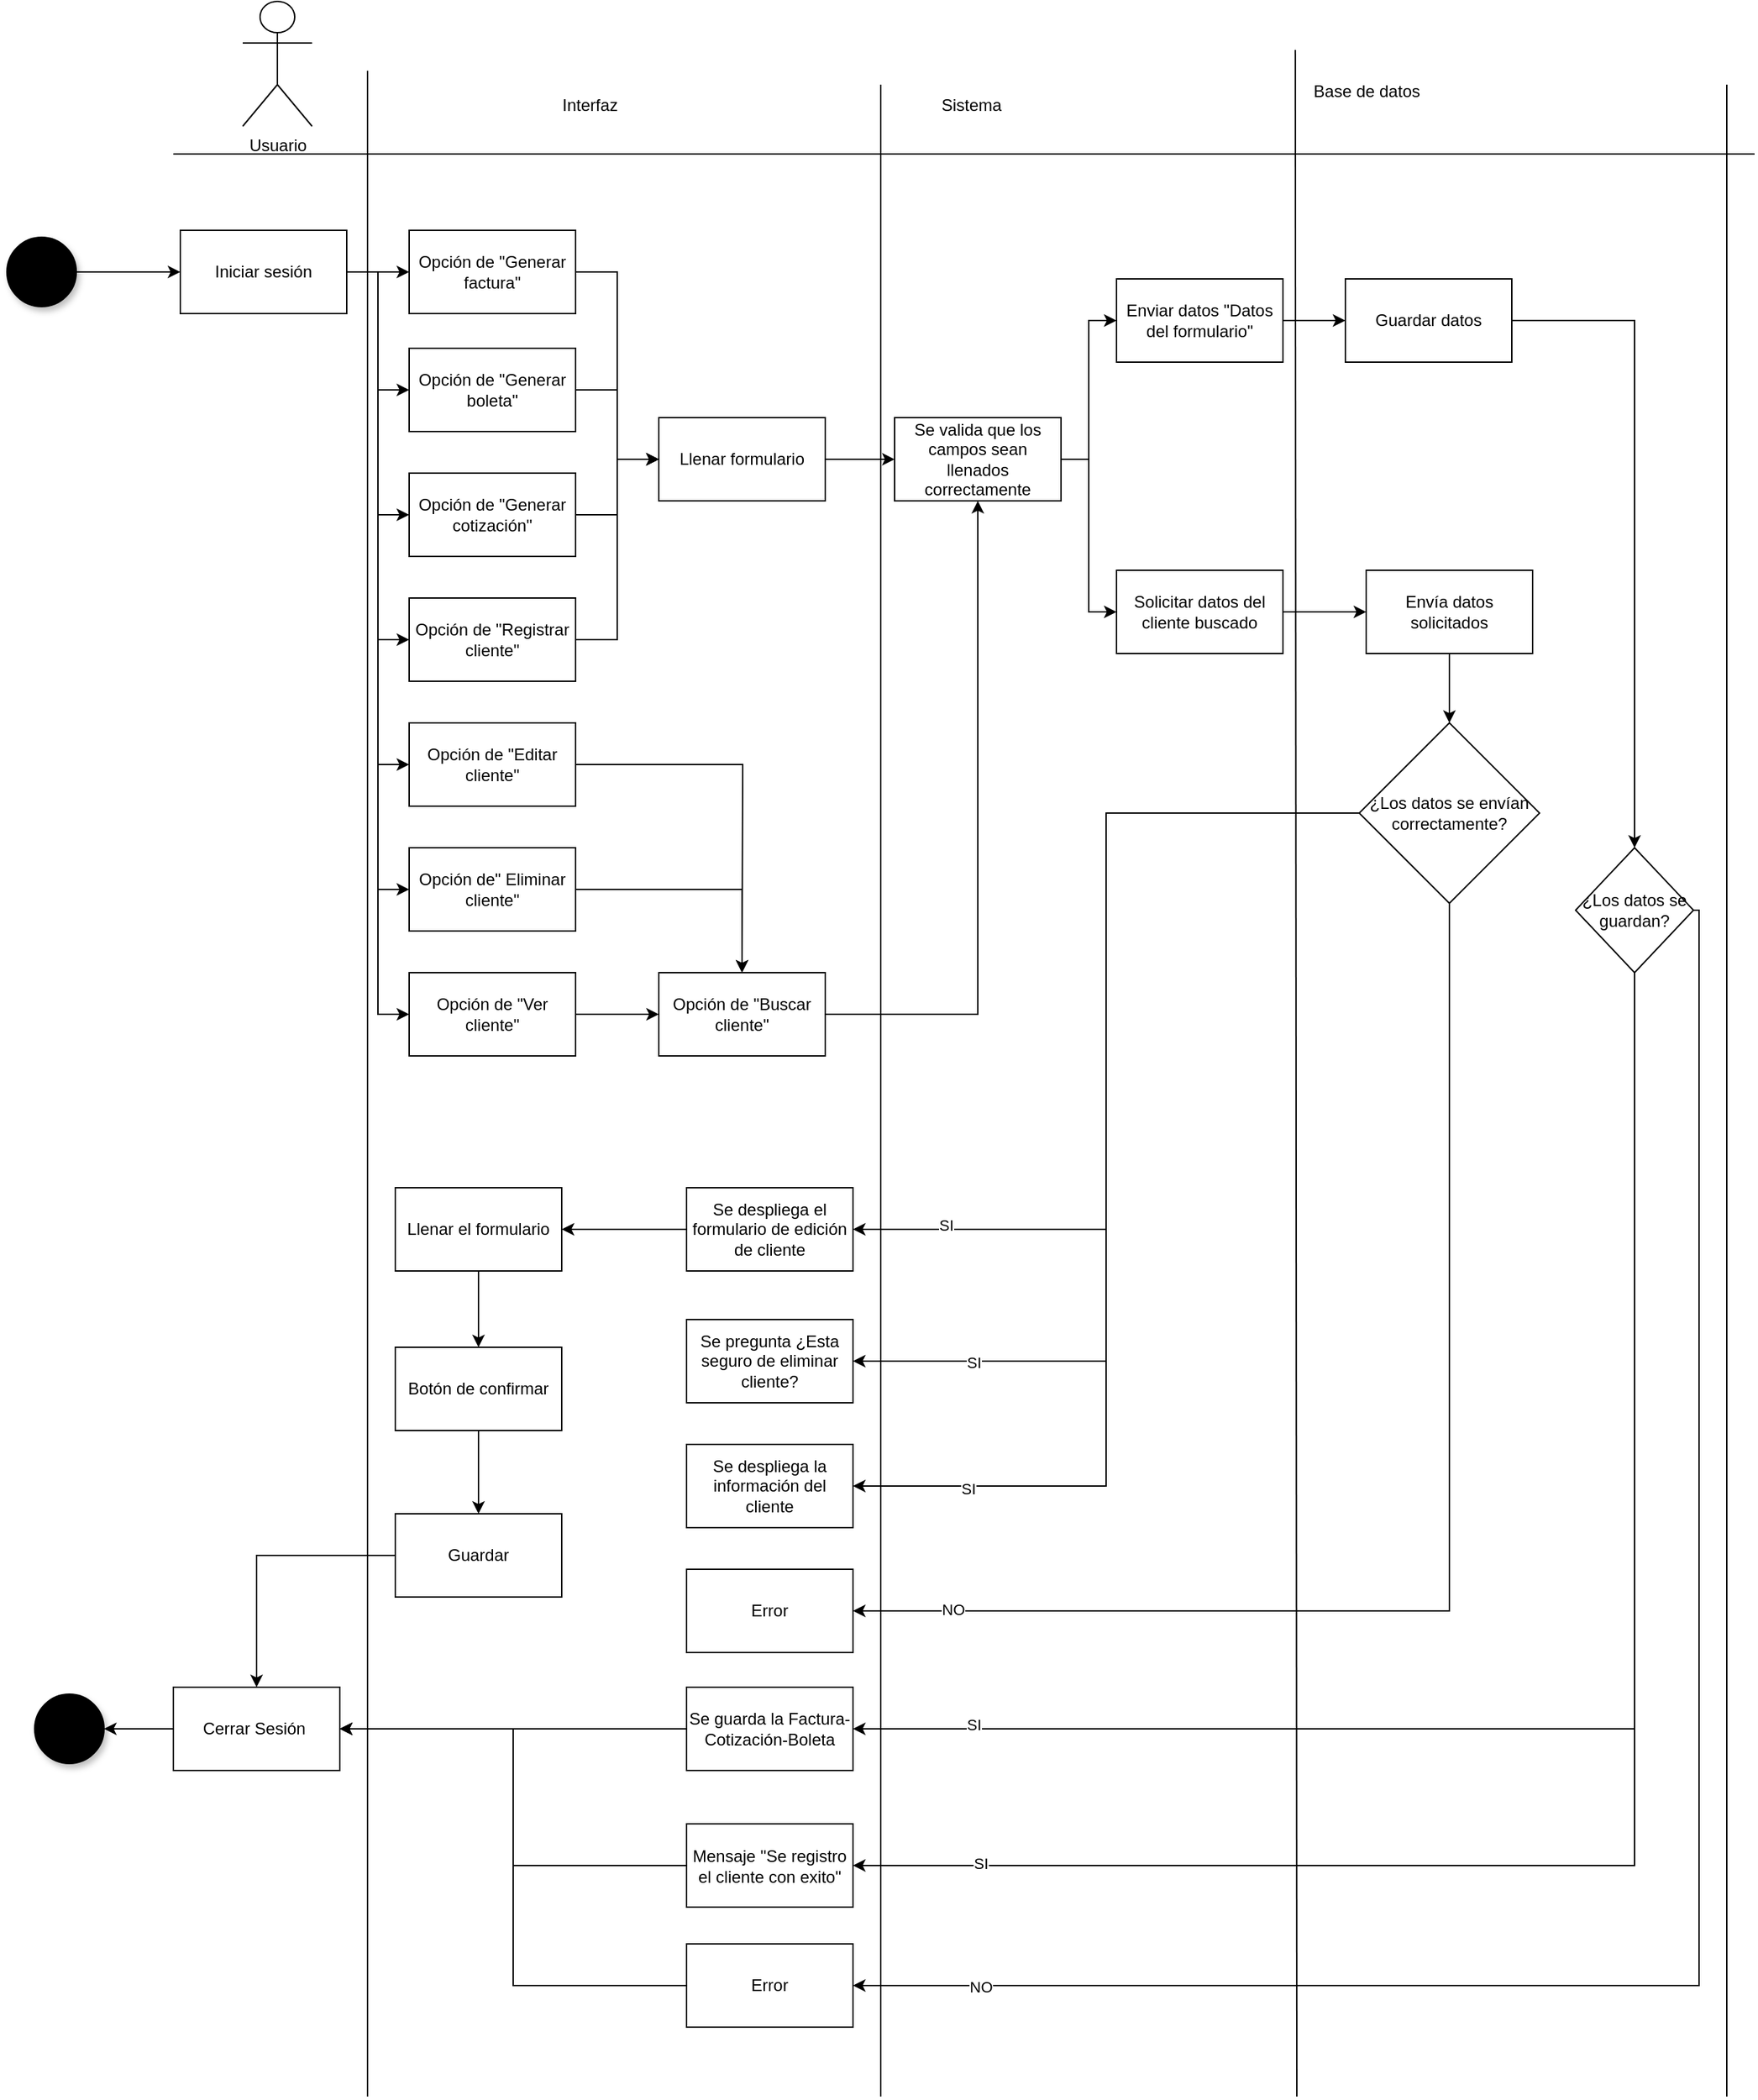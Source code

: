 <mxfile version="24.7.17">
  <diagram name="Página-1" id="Ik9LZU5Wr5_Ub2F_OQJv">
    <mxGraphModel grid="1" page="1" gridSize="10" guides="1" tooltips="1" connect="1" arrows="1" fold="1" pageScale="1" pageWidth="827" pageHeight="1169" math="0" shadow="0">
      <root>
        <mxCell id="0" />
        <mxCell id="1" parent="0" />
        <mxCell id="ix0shjDQyRabNGcpZPaB-1" value="" style="endArrow=none;html=1;rounded=0;" edge="1" parent="1">
          <mxGeometry width="50" height="50" relative="1" as="geometry">
            <mxPoint x="240" y="300" as="sourcePoint" />
            <mxPoint x="1380" y="300" as="targetPoint" />
          </mxGeometry>
        </mxCell>
        <mxCell id="ix0shjDQyRabNGcpZPaB-2" value="" style="endArrow=none;html=1;rounded=0;" edge="1" parent="1">
          <mxGeometry width="50" height="50" relative="1" as="geometry">
            <mxPoint x="380" y="240" as="sourcePoint" />
            <mxPoint x="380" y="1700" as="targetPoint" />
          </mxGeometry>
        </mxCell>
        <mxCell id="ix0shjDQyRabNGcpZPaB-3" value="" style="endArrow=none;html=1;rounded=0;" edge="1" parent="1">
          <mxGeometry width="50" height="50" relative="1" as="geometry">
            <mxPoint x="750" y="250" as="sourcePoint" />
            <mxPoint x="750" y="1700" as="targetPoint" />
          </mxGeometry>
        </mxCell>
        <mxCell id="ix0shjDQyRabNGcpZPaB-4" value="" style="endArrow=none;html=1;rounded=0;" edge="1" parent="1">
          <mxGeometry width="50" height="50" relative="1" as="geometry">
            <mxPoint x="1048.89" y="225" as="sourcePoint" />
            <mxPoint x="1050" y="1700" as="targetPoint" />
          </mxGeometry>
        </mxCell>
        <mxCell id="ix0shjDQyRabNGcpZPaB-5" value="" style="endArrow=none;html=1;rounded=0;" edge="1" parent="1">
          <mxGeometry width="50" height="50" relative="1" as="geometry">
            <mxPoint x="1360" y="250" as="sourcePoint" />
            <mxPoint x="1360" y="1700" as="targetPoint" />
          </mxGeometry>
        </mxCell>
        <mxCell id="ix0shjDQyRabNGcpZPaB-6" value="Usuario" style="shape=umlActor;verticalLabelPosition=bottom;verticalAlign=top;html=1;outlineConnect=0;" vertex="1" parent="1">
          <mxGeometry x="290" y="190" width="50" height="90" as="geometry" />
        </mxCell>
        <mxCell id="ix0shjDQyRabNGcpZPaB-7" value="Interfaz" style="text;html=1;align=center;verticalAlign=middle;resizable=0;points=[];autosize=1;strokeColor=none;fillColor=none;" vertex="1" parent="1">
          <mxGeometry x="510" y="250" width="60" height="30" as="geometry" />
        </mxCell>
        <mxCell id="ix0shjDQyRabNGcpZPaB-8" value="Sistema" style="text;html=1;align=center;verticalAlign=middle;resizable=0;points=[];autosize=1;strokeColor=none;fillColor=none;" vertex="1" parent="1">
          <mxGeometry x="780" y="250" width="70" height="30" as="geometry" />
        </mxCell>
        <mxCell id="ix0shjDQyRabNGcpZPaB-9" value="Base de datos" style="text;html=1;align=center;verticalAlign=middle;resizable=0;points=[];autosize=1;strokeColor=none;fillColor=none;" vertex="1" parent="1">
          <mxGeometry x="1050" y="240" width="100" height="30" as="geometry" />
        </mxCell>
        <mxCell id="ix0shjDQyRabNGcpZPaB-10" value="" style="points=[[0.145,0.145,0],[0.5,0,0],[0.855,0.145,0],[1,0.5,0],[0.855,0.855,0],[0.5,1,0],[0.145,0.855,0],[0,0.5,0]];shape=mxgraph.bpmn.event;html=1;verticalLabelPosition=bottom;labelBackgroundColor=#ffffff;verticalAlign=top;align=center;perimeter=ellipsePerimeter;outlineConnect=0;aspect=fixed;outline=standard;symbol=general;shadow=1;strokeColor=default;fontFamily=Helvetica;fontSize=12;fontColor=default;fillColor=#000000;" vertex="1" parent="1">
          <mxGeometry x="140" y="1410" width="50" height="50" as="geometry" />
        </mxCell>
        <mxCell id="ix0shjDQyRabNGcpZPaB-11" value="" style="edgeStyle=orthogonalEdgeStyle;rounded=0;orthogonalLoop=1;jettySize=auto;html=1;" edge="1" parent="1" source="ix0shjDQyRabNGcpZPaB-19" target="ix0shjDQyRabNGcpZPaB-21">
          <mxGeometry relative="1" as="geometry" />
        </mxCell>
        <mxCell id="ix0shjDQyRabNGcpZPaB-12" style="edgeStyle=orthogonalEdgeStyle;rounded=0;orthogonalLoop=1;jettySize=auto;html=1;exitX=1;exitY=0.5;exitDx=0;exitDy=0;entryX=0;entryY=0.5;entryDx=0;entryDy=0;" edge="1" parent="1" source="ix0shjDQyRabNGcpZPaB-19" target="ix0shjDQyRabNGcpZPaB-39">
          <mxGeometry relative="1" as="geometry" />
        </mxCell>
        <mxCell id="ix0shjDQyRabNGcpZPaB-13" style="edgeStyle=orthogonalEdgeStyle;rounded=0;orthogonalLoop=1;jettySize=auto;html=1;exitX=1;exitY=0.5;exitDx=0;exitDy=0;entryX=0;entryY=0.5;entryDx=0;entryDy=0;" edge="1" parent="1" source="ix0shjDQyRabNGcpZPaB-19" target="ix0shjDQyRabNGcpZPaB-41">
          <mxGeometry relative="1" as="geometry" />
        </mxCell>
        <mxCell id="ix0shjDQyRabNGcpZPaB-14" style="edgeStyle=orthogonalEdgeStyle;rounded=0;orthogonalLoop=1;jettySize=auto;html=1;exitX=1;exitY=0.5;exitDx=0;exitDy=0;entryX=0;entryY=0.5;entryDx=0;entryDy=0;" edge="1" parent="1" source="ix0shjDQyRabNGcpZPaB-19" target="ix0shjDQyRabNGcpZPaB-37">
          <mxGeometry relative="1" as="geometry" />
        </mxCell>
        <mxCell id="ix0shjDQyRabNGcpZPaB-15" style="edgeStyle=orthogonalEdgeStyle;rounded=0;orthogonalLoop=1;jettySize=auto;html=1;exitX=1;exitY=0.5;exitDx=0;exitDy=0;entryX=0;entryY=0.5;entryDx=0;entryDy=0;" edge="1" parent="1" source="ix0shjDQyRabNGcpZPaB-19" target="ix0shjDQyRabNGcpZPaB-79">
          <mxGeometry relative="1" as="geometry" />
        </mxCell>
        <mxCell id="ix0shjDQyRabNGcpZPaB-16" style="edgeStyle=orthogonalEdgeStyle;rounded=0;orthogonalLoop=1;jettySize=auto;html=1;exitX=1;exitY=0.5;exitDx=0;exitDy=0;entryX=0;entryY=0.5;entryDx=0;entryDy=0;" edge="1" parent="1" source="ix0shjDQyRabNGcpZPaB-19" target="ix0shjDQyRabNGcpZPaB-81">
          <mxGeometry relative="1" as="geometry" />
        </mxCell>
        <mxCell id="ix0shjDQyRabNGcpZPaB-17" style="edgeStyle=orthogonalEdgeStyle;rounded=0;orthogonalLoop=1;jettySize=auto;html=1;exitX=1;exitY=0.5;exitDx=0;exitDy=0;entryX=0;entryY=0.5;entryDx=0;entryDy=0;" edge="1" parent="1" source="ix0shjDQyRabNGcpZPaB-19" target="ix0shjDQyRabNGcpZPaB-83">
          <mxGeometry relative="1" as="geometry" />
        </mxCell>
        <mxCell id="ix0shjDQyRabNGcpZPaB-19" value="Iniciar sesión" style="rounded=0;whiteSpace=wrap;html=1;" vertex="1" parent="1">
          <mxGeometry x="245" y="355" width="120" height="60" as="geometry" />
        </mxCell>
        <mxCell id="FrG5FqAlyMgNkk6xScvO-10" style="edgeStyle=orthogonalEdgeStyle;rounded=0;orthogonalLoop=1;jettySize=auto;html=1;exitX=1;exitY=0.5;exitDx=0;exitDy=0;entryX=0;entryY=0.5;entryDx=0;entryDy=0;" edge="1" parent="1" source="ix0shjDQyRabNGcpZPaB-21" target="ix0shjDQyRabNGcpZPaB-43">
          <mxGeometry relative="1" as="geometry" />
        </mxCell>
        <mxCell id="ix0shjDQyRabNGcpZPaB-21" value="Opción de &quot;Generar factura&quot;" style="rounded=0;whiteSpace=wrap;html=1;" vertex="1" parent="1">
          <mxGeometry x="410" y="355" width="120" height="60" as="geometry" />
        </mxCell>
        <mxCell id="ix0shjDQyRabNGcpZPaB-22" style="edgeStyle=orthogonalEdgeStyle;rounded=0;orthogonalLoop=1;jettySize=auto;html=1;exitX=1;exitY=0.5;exitDx=0;exitDy=0;exitPerimeter=0;entryX=0;entryY=0.5;entryDx=0;entryDy=0;" edge="1" parent="1" source="ix0shjDQyRabNGcpZPaB-23" target="ix0shjDQyRabNGcpZPaB-19">
          <mxGeometry relative="1" as="geometry" />
        </mxCell>
        <mxCell id="ix0shjDQyRabNGcpZPaB-23" value="" style="points=[[0.145,0.145,0],[0.5,0,0],[0.855,0.145,0],[1,0.5,0],[0.855,0.855,0],[0.5,1,0],[0.145,0.855,0],[0,0.5,0]];shape=mxgraph.bpmn.event;html=1;verticalLabelPosition=bottom;labelBackgroundColor=#ffffff;verticalAlign=top;align=center;perimeter=ellipsePerimeter;outlineConnect=0;aspect=fixed;outline=standard;symbol=general;shadow=1;strokeColor=default;fontFamily=Helvetica;fontSize=12;fontColor=default;fillColor=#000000;" vertex="1" parent="1">
          <mxGeometry x="120" y="360" width="50" height="50" as="geometry" />
        </mxCell>
        <mxCell id="ix0shjDQyRabNGcpZPaB-24" style="edgeStyle=orthogonalEdgeStyle;rounded=0;orthogonalLoop=1;jettySize=auto;html=1;exitX=1;exitY=0.5;exitDx=0;exitDy=0;entryX=0.5;entryY=0;entryDx=0;entryDy=0;" edge="1" parent="1" source="ix0shjDQyRabNGcpZPaB-25" target="ix0shjDQyRabNGcpZPaB-35">
          <mxGeometry relative="1" as="geometry" />
        </mxCell>
        <mxCell id="ix0shjDQyRabNGcpZPaB-25" value="Guardar datos" style="rounded=0;whiteSpace=wrap;html=1;" vertex="1" parent="1">
          <mxGeometry x="1085" y="390" width="120" height="60" as="geometry" />
        </mxCell>
        <mxCell id="FrG5FqAlyMgNkk6xScvO-13" style="edgeStyle=orthogonalEdgeStyle;rounded=0;orthogonalLoop=1;jettySize=auto;html=1;exitX=1;exitY=0.5;exitDx=0;exitDy=0;entryX=0;entryY=0.5;entryDx=0;entryDy=0;" edge="1" parent="1" source="ix0shjDQyRabNGcpZPaB-28" target="ix0shjDQyRabNGcpZPaB-45">
          <mxGeometry relative="1" as="geometry" />
        </mxCell>
        <mxCell id="FrG5FqAlyMgNkk6xScvO-15" style="edgeStyle=orthogonalEdgeStyle;rounded=0;orthogonalLoop=1;jettySize=auto;html=1;exitX=1;exitY=0.5;exitDx=0;exitDy=0;entryX=0;entryY=0.5;entryDx=0;entryDy=0;" edge="1" parent="1" source="ix0shjDQyRabNGcpZPaB-28" target="ix0shjDQyRabNGcpZPaB-47">
          <mxGeometry relative="1" as="geometry" />
        </mxCell>
        <mxCell id="ix0shjDQyRabNGcpZPaB-28" value="Se valida que los campos sean llenados correctamente" style="rounded=0;whiteSpace=wrap;html=1;" vertex="1" parent="1">
          <mxGeometry x="760" y="490" width="120" height="60" as="geometry" />
        </mxCell>
        <mxCell id="ix0shjDQyRabNGcpZPaB-29" style="edgeStyle=orthogonalEdgeStyle;rounded=0;orthogonalLoop=1;jettySize=auto;html=1;exitX=0.5;exitY=1;exitDx=0;exitDy=0;entryX=0.5;entryY=0;entryDx=0;entryDy=0;" edge="1" parent="1" source="ix0shjDQyRabNGcpZPaB-30" target="ix0shjDQyRabNGcpZPaB-62">
          <mxGeometry relative="1" as="geometry" />
        </mxCell>
        <mxCell id="ix0shjDQyRabNGcpZPaB-30" value="Envía datos solicitados" style="rounded=0;whiteSpace=wrap;html=1;" vertex="1" parent="1">
          <mxGeometry x="1100" y="600" width="120" height="60" as="geometry" />
        </mxCell>
        <mxCell id="FrG5FqAlyMgNkk6xScvO-16" style="edgeStyle=orthogonalEdgeStyle;rounded=0;orthogonalLoop=1;jettySize=auto;html=1;exitX=0.5;exitY=1;exitDx=0;exitDy=0;entryX=1;entryY=0.5;entryDx=0;entryDy=0;" edge="1" parent="1" source="ix0shjDQyRabNGcpZPaB-35" target="ix0shjDQyRabNGcpZPaB-74">
          <mxGeometry relative="1" as="geometry" />
        </mxCell>
        <mxCell id="FrG5FqAlyMgNkk6xScvO-18" value="SI" style="edgeLabel;html=1;align=center;verticalAlign=middle;resizable=0;points=[];" connectable="0" vertex="1" parent="FrG5FqAlyMgNkk6xScvO-16">
          <mxGeometry x="0.843" y="-3" relative="1" as="geometry">
            <mxPoint as="offset" />
          </mxGeometry>
        </mxCell>
        <mxCell id="FrG5FqAlyMgNkk6xScvO-17" style="edgeStyle=orthogonalEdgeStyle;rounded=0;orthogonalLoop=1;jettySize=auto;html=1;exitX=0.5;exitY=1;exitDx=0;exitDy=0;entryX=1;entryY=0.5;entryDx=0;entryDy=0;" edge="1" parent="1" source="ix0shjDQyRabNGcpZPaB-35" target="ix0shjDQyRabNGcpZPaB-70">
          <mxGeometry relative="1" as="geometry" />
        </mxCell>
        <mxCell id="FrG5FqAlyMgNkk6xScvO-19" value="SI" style="edgeLabel;html=1;align=center;verticalAlign=middle;resizable=0;points=[];" connectable="0" vertex="1" parent="FrG5FqAlyMgNkk6xScvO-17">
          <mxGeometry x="0.848" y="-2" relative="1" as="geometry">
            <mxPoint as="offset" />
          </mxGeometry>
        </mxCell>
        <mxCell id="FrG5FqAlyMgNkk6xScvO-20" style="edgeStyle=orthogonalEdgeStyle;rounded=0;orthogonalLoop=1;jettySize=auto;html=1;exitX=1;exitY=0.5;exitDx=0;exitDy=0;entryX=1;entryY=0.5;entryDx=0;entryDy=0;" edge="1" parent="1" source="ix0shjDQyRabNGcpZPaB-35" target="ix0shjDQyRabNGcpZPaB-91">
          <mxGeometry relative="1" as="geometry">
            <Array as="points">
              <mxPoint x="1340" y="845" />
              <mxPoint x="1340" y="1620" />
            </Array>
          </mxGeometry>
        </mxCell>
        <mxCell id="FrG5FqAlyMgNkk6xScvO-21" value="NO" style="edgeLabel;html=1;align=center;verticalAlign=middle;resizable=0;points=[];" connectable="0" vertex="1" parent="FrG5FqAlyMgNkk6xScvO-20">
          <mxGeometry x="0.866" y="1" relative="1" as="geometry">
            <mxPoint x="-1" as="offset" />
          </mxGeometry>
        </mxCell>
        <mxCell id="ix0shjDQyRabNGcpZPaB-35" value="¿Los datos se guardan?" style="rhombus;whiteSpace=wrap;html=1;" vertex="1" parent="1">
          <mxGeometry x="1251" y="800" width="85" height="90" as="geometry" />
        </mxCell>
        <mxCell id="FrG5FqAlyMgNkk6xScvO-6" style="edgeStyle=orthogonalEdgeStyle;rounded=0;orthogonalLoop=1;jettySize=auto;html=1;exitX=1;exitY=0.5;exitDx=0;exitDy=0;entryX=0;entryY=0.5;entryDx=0;entryDy=0;" edge="1" parent="1" source="ix0shjDQyRabNGcpZPaB-37" target="ix0shjDQyRabNGcpZPaB-43">
          <mxGeometry relative="1" as="geometry" />
        </mxCell>
        <mxCell id="ix0shjDQyRabNGcpZPaB-37" value="Opción de &quot;Registrar cliente&quot;" style="rounded=0;whiteSpace=wrap;html=1;" vertex="1" parent="1">
          <mxGeometry x="410" y="620" width="120" height="60" as="geometry" />
        </mxCell>
        <mxCell id="FrG5FqAlyMgNkk6xScvO-8" style="edgeStyle=orthogonalEdgeStyle;rounded=0;orthogonalLoop=1;jettySize=auto;html=1;exitX=1;exitY=0.5;exitDx=0;exitDy=0;entryX=0;entryY=0.5;entryDx=0;entryDy=0;" edge="1" parent="1" source="ix0shjDQyRabNGcpZPaB-39" target="ix0shjDQyRabNGcpZPaB-43">
          <mxGeometry relative="1" as="geometry" />
        </mxCell>
        <mxCell id="ix0shjDQyRabNGcpZPaB-39" value="Opción de &quot;Generar boleta&quot;" style="rounded=0;whiteSpace=wrap;html=1;" vertex="1" parent="1">
          <mxGeometry x="410" y="440" width="120" height="60" as="geometry" />
        </mxCell>
        <mxCell id="FrG5FqAlyMgNkk6xScvO-7" style="edgeStyle=orthogonalEdgeStyle;rounded=0;orthogonalLoop=1;jettySize=auto;html=1;exitX=1;exitY=0.5;exitDx=0;exitDy=0;entryX=0;entryY=0.5;entryDx=0;entryDy=0;" edge="1" parent="1" source="ix0shjDQyRabNGcpZPaB-41" target="ix0shjDQyRabNGcpZPaB-43">
          <mxGeometry relative="1" as="geometry" />
        </mxCell>
        <mxCell id="ix0shjDQyRabNGcpZPaB-41" value="Opción de &quot;Generar cotización&quot;" style="rounded=0;whiteSpace=wrap;html=1;" vertex="1" parent="1">
          <mxGeometry x="410" y="530" width="120" height="60" as="geometry" />
        </mxCell>
        <mxCell id="ix0shjDQyRabNGcpZPaB-42" style="edgeStyle=orthogonalEdgeStyle;rounded=0;orthogonalLoop=1;jettySize=auto;html=1;exitX=1;exitY=0.5;exitDx=0;exitDy=0;entryX=0;entryY=0.5;entryDx=0;entryDy=0;" edge="1" parent="1" source="ix0shjDQyRabNGcpZPaB-43" target="ix0shjDQyRabNGcpZPaB-28">
          <mxGeometry relative="1" as="geometry" />
        </mxCell>
        <mxCell id="ix0shjDQyRabNGcpZPaB-43" value="Llenar formulario" style="rounded=0;whiteSpace=wrap;html=1;" vertex="1" parent="1">
          <mxGeometry x="590" y="490" width="120" height="60" as="geometry" />
        </mxCell>
        <mxCell id="ix0shjDQyRabNGcpZPaB-44" style="edgeStyle=orthogonalEdgeStyle;rounded=0;orthogonalLoop=1;jettySize=auto;html=1;exitX=1;exitY=0.5;exitDx=0;exitDy=0;entryX=0;entryY=0.5;entryDx=0;entryDy=0;" edge="1" parent="1" source="ix0shjDQyRabNGcpZPaB-45" target="ix0shjDQyRabNGcpZPaB-25">
          <mxGeometry relative="1" as="geometry" />
        </mxCell>
        <mxCell id="ix0shjDQyRabNGcpZPaB-45" value="Enviar datos &quot;Datos del formulario&quot;" style="rounded=0;whiteSpace=wrap;html=1;" vertex="1" parent="1">
          <mxGeometry x="920" y="390" width="120" height="60" as="geometry" />
        </mxCell>
        <mxCell id="ix0shjDQyRabNGcpZPaB-46" style="edgeStyle=orthogonalEdgeStyle;rounded=0;orthogonalLoop=1;jettySize=auto;html=1;exitX=1;exitY=0.5;exitDx=0;exitDy=0;entryX=0;entryY=0.5;entryDx=0;entryDy=0;" edge="1" parent="1" source="ix0shjDQyRabNGcpZPaB-47" target="ix0shjDQyRabNGcpZPaB-30">
          <mxGeometry relative="1" as="geometry" />
        </mxCell>
        <mxCell id="ix0shjDQyRabNGcpZPaB-47" value="Solicitar datos del cliente buscado" style="rounded=0;whiteSpace=wrap;html=1;" vertex="1" parent="1">
          <mxGeometry x="920" y="600" width="120" height="60" as="geometry" />
        </mxCell>
        <mxCell id="ix0shjDQyRabNGcpZPaB-48" style="edgeStyle=orthogonalEdgeStyle;rounded=0;orthogonalLoop=1;jettySize=auto;html=1;exitX=0;exitY=0.5;exitDx=0;exitDy=0;entryX=1;entryY=0.5;entryDx=0;entryDy=0;" edge="1" parent="1" source="ix0shjDQyRabNGcpZPaB-62" target="ix0shjDQyRabNGcpZPaB-66">
          <mxGeometry relative="1" as="geometry" />
        </mxCell>
        <mxCell id="ix0shjDQyRabNGcpZPaB-49" value="SI" style="edgeLabel;html=1;align=center;verticalAlign=middle;resizable=0;points=[];" vertex="1" connectable="0" parent="ix0shjDQyRabNGcpZPaB-48">
          <mxGeometry x="0.771" y="1" relative="1" as="geometry">
            <mxPoint as="offset" />
          </mxGeometry>
        </mxCell>
        <mxCell id="ix0shjDQyRabNGcpZPaB-50" style="edgeStyle=orthogonalEdgeStyle;rounded=0;orthogonalLoop=1;jettySize=auto;html=1;exitX=0;exitY=0.5;exitDx=0;exitDy=0;entryX=1;entryY=0.5;entryDx=0;entryDy=0;" edge="1" parent="1" source="ix0shjDQyRabNGcpZPaB-62" target="ix0shjDQyRabNGcpZPaB-68">
          <mxGeometry relative="1" as="geometry" />
        </mxCell>
        <mxCell id="ix0shjDQyRabNGcpZPaB-51" value="SI" style="edgeLabel;html=1;align=center;verticalAlign=middle;resizable=0;points=[];" vertex="1" connectable="0" parent="ix0shjDQyRabNGcpZPaB-50">
          <mxGeometry x="0.8" y="-3" relative="1" as="geometry">
            <mxPoint as="offset" />
          </mxGeometry>
        </mxCell>
        <mxCell id="ix0shjDQyRabNGcpZPaB-52" style="edgeStyle=orthogonalEdgeStyle;rounded=0;orthogonalLoop=1;jettySize=auto;html=1;exitX=0;exitY=0.5;exitDx=0;exitDy=0;entryX=1;entryY=0.5;entryDx=0;entryDy=0;" edge="1" parent="1" source="ix0shjDQyRabNGcpZPaB-62" target="ix0shjDQyRabNGcpZPaB-77">
          <mxGeometry relative="1" as="geometry" />
        </mxCell>
        <mxCell id="ix0shjDQyRabNGcpZPaB-53" value="SI" style="edgeLabel;html=1;align=center;verticalAlign=middle;resizable=0;points=[];" vertex="1" connectable="0" parent="ix0shjDQyRabNGcpZPaB-52">
          <mxGeometry x="0.808" y="2" relative="1" as="geometry">
            <mxPoint x="1" as="offset" />
          </mxGeometry>
        </mxCell>
        <mxCell id="ix0shjDQyRabNGcpZPaB-60" style="edgeStyle=orthogonalEdgeStyle;rounded=0;orthogonalLoop=1;jettySize=auto;html=1;exitX=0.5;exitY=1;exitDx=0;exitDy=0;entryX=1;entryY=0.5;entryDx=0;entryDy=0;" edge="1" parent="1" source="ix0shjDQyRabNGcpZPaB-62" target="ix0shjDQyRabNGcpZPaB-88">
          <mxGeometry relative="1" as="geometry" />
        </mxCell>
        <mxCell id="ix0shjDQyRabNGcpZPaB-61" value="NO" style="edgeLabel;html=1;align=center;verticalAlign=middle;resizable=0;points=[];" vertex="1" connectable="0" parent="ix0shjDQyRabNGcpZPaB-60">
          <mxGeometry x="0.849" y="-1" relative="1" as="geometry">
            <mxPoint x="1" as="offset" />
          </mxGeometry>
        </mxCell>
        <mxCell id="ix0shjDQyRabNGcpZPaB-62" value="¿Los datos se envían correctamente?" style="rhombus;whiteSpace=wrap;html=1;" vertex="1" parent="1">
          <mxGeometry x="1095" y="710" width="130" height="130" as="geometry" />
        </mxCell>
        <mxCell id="ix0shjDQyRabNGcpZPaB-66" value="Se pregunta ¿Esta seguro de eliminar cliente?" style="rounded=0;whiteSpace=wrap;html=1;" vertex="1" parent="1">
          <mxGeometry x="610" y="1140" width="120" height="60" as="geometry" />
        </mxCell>
        <mxCell id="FrG5FqAlyMgNkk6xScvO-22" style="edgeStyle=orthogonalEdgeStyle;rounded=0;orthogonalLoop=1;jettySize=auto;html=1;exitX=0;exitY=0.5;exitDx=0;exitDy=0;entryX=1;entryY=0.5;entryDx=0;entryDy=0;" edge="1" parent="1" source="ix0shjDQyRabNGcpZPaB-68" target="ix0shjDQyRabNGcpZPaB-93">
          <mxGeometry relative="1" as="geometry" />
        </mxCell>
        <mxCell id="ix0shjDQyRabNGcpZPaB-68" value="Se despliega el formulario de edición de cliente" style="rounded=0;whiteSpace=wrap;html=1;" vertex="1" parent="1">
          <mxGeometry x="610" y="1045" width="120" height="60" as="geometry" />
        </mxCell>
        <mxCell id="FrG5FqAlyMgNkk6xScvO-28" style="edgeStyle=orthogonalEdgeStyle;rounded=0;orthogonalLoop=1;jettySize=auto;html=1;exitX=0;exitY=0.5;exitDx=0;exitDy=0;entryX=1;entryY=0.5;entryDx=0;entryDy=0;" edge="1" parent="1" source="ix0shjDQyRabNGcpZPaB-70" target="ix0shjDQyRabNGcpZPaB-71">
          <mxGeometry relative="1" as="geometry" />
        </mxCell>
        <mxCell id="ix0shjDQyRabNGcpZPaB-70" value="Mensaje &quot;Se registro el cliente con exito&quot;" style="rounded=0;whiteSpace=wrap;html=1;" vertex="1" parent="1">
          <mxGeometry x="610" y="1503.5" width="120" height="60" as="geometry" />
        </mxCell>
        <mxCell id="ix0shjDQyRabNGcpZPaB-71" value="Cerrar Sesión&amp;nbsp;" style="rounded=0;whiteSpace=wrap;html=1;" vertex="1" parent="1">
          <mxGeometry x="240" y="1405" width="120" height="60" as="geometry" />
        </mxCell>
        <mxCell id="ix0shjDQyRabNGcpZPaB-72" style="edgeStyle=orthogonalEdgeStyle;rounded=0;orthogonalLoop=1;jettySize=auto;html=1;exitX=0;exitY=0.5;exitDx=0;exitDy=0;entryX=1;entryY=0.5;entryDx=0;entryDy=0;entryPerimeter=0;" edge="1" parent="1" source="ix0shjDQyRabNGcpZPaB-71" target="ix0shjDQyRabNGcpZPaB-10">
          <mxGeometry relative="1" as="geometry" />
        </mxCell>
        <mxCell id="FrG5FqAlyMgNkk6xScvO-29" style="edgeStyle=orthogonalEdgeStyle;rounded=0;orthogonalLoop=1;jettySize=auto;html=1;exitX=0;exitY=0.5;exitDx=0;exitDy=0;entryX=1;entryY=0.5;entryDx=0;entryDy=0;" edge="1" parent="1" source="ix0shjDQyRabNGcpZPaB-74" target="ix0shjDQyRabNGcpZPaB-71">
          <mxGeometry relative="1" as="geometry" />
        </mxCell>
        <mxCell id="ix0shjDQyRabNGcpZPaB-74" value="Se guarda la Factura-Cotización-Boleta" style="rounded=0;whiteSpace=wrap;html=1;" vertex="1" parent="1">
          <mxGeometry x="610" y="1405" width="120" height="60" as="geometry" />
        </mxCell>
        <mxCell id="ix0shjDQyRabNGcpZPaB-75" style="edgeStyle=orthogonalEdgeStyle;rounded=0;orthogonalLoop=1;jettySize=auto;html=1;exitX=0.5;exitY=1;exitDx=0;exitDy=0;" edge="1" parent="1" source="ix0shjDQyRabNGcpZPaB-35" target="ix0shjDQyRabNGcpZPaB-35">
          <mxGeometry relative="1" as="geometry" />
        </mxCell>
        <mxCell id="ix0shjDQyRabNGcpZPaB-77" value="Se despliega la información del cliente" style="rounded=0;whiteSpace=wrap;html=1;" vertex="1" parent="1">
          <mxGeometry x="610" y="1230" width="120" height="60" as="geometry" />
        </mxCell>
        <mxCell id="FrG5FqAlyMgNkk6xScvO-12" style="edgeStyle=orthogonalEdgeStyle;rounded=0;orthogonalLoop=1;jettySize=auto;html=1;exitX=1;exitY=0.5;exitDx=0;exitDy=0;" edge="1" parent="1" source="ix0shjDQyRabNGcpZPaB-79">
          <mxGeometry relative="1" as="geometry">
            <mxPoint x="650" y="890" as="targetPoint" />
          </mxGeometry>
        </mxCell>
        <mxCell id="ix0shjDQyRabNGcpZPaB-79" value="Opción de &quot;Editar cliente&quot;" style="rounded=0;whiteSpace=wrap;html=1;" vertex="1" parent="1">
          <mxGeometry x="410" y="710" width="120" height="60" as="geometry" />
        </mxCell>
        <mxCell id="FrG5FqAlyMgNkk6xScvO-11" style="edgeStyle=orthogonalEdgeStyle;rounded=0;orthogonalLoop=1;jettySize=auto;html=1;exitX=1;exitY=0.5;exitDx=0;exitDy=0;entryX=0.5;entryY=0;entryDx=0;entryDy=0;" edge="1" parent="1" source="ix0shjDQyRabNGcpZPaB-81" target="ix0shjDQyRabNGcpZPaB-87">
          <mxGeometry relative="1" as="geometry" />
        </mxCell>
        <mxCell id="ix0shjDQyRabNGcpZPaB-81" value="Opción de&quot; Eliminar cliente&quot;" style="rounded=0;whiteSpace=wrap;html=1;" vertex="1" parent="1">
          <mxGeometry x="410" y="800" width="120" height="60" as="geometry" />
        </mxCell>
        <mxCell id="FrG5FqAlyMgNkk6xScvO-1" style="edgeStyle=orthogonalEdgeStyle;rounded=0;orthogonalLoop=1;jettySize=auto;html=1;exitX=1;exitY=0.5;exitDx=0;exitDy=0;" edge="1" parent="1" source="ix0shjDQyRabNGcpZPaB-83" target="ix0shjDQyRabNGcpZPaB-87">
          <mxGeometry relative="1" as="geometry" />
        </mxCell>
        <mxCell id="ix0shjDQyRabNGcpZPaB-83" value="Opción de &quot;Ver cliente&quot;" style="rounded=0;whiteSpace=wrap;html=1;" vertex="1" parent="1">
          <mxGeometry x="410" y="890" width="120" height="60" as="geometry" />
        </mxCell>
        <mxCell id="ix0shjDQyRabNGcpZPaB-87" value="Opción de &quot;Buscar cliente&quot;" style="rounded=0;whiteSpace=wrap;html=1;" vertex="1" parent="1">
          <mxGeometry x="590" y="890" width="120" height="60" as="geometry" />
        </mxCell>
        <mxCell id="ix0shjDQyRabNGcpZPaB-88" value="Error" style="rounded=0;whiteSpace=wrap;html=1;" vertex="1" parent="1">
          <mxGeometry x="610" y="1320" width="120" height="60" as="geometry" />
        </mxCell>
        <mxCell id="FrG5FqAlyMgNkk6xScvO-26" style="edgeStyle=orthogonalEdgeStyle;rounded=0;orthogonalLoop=1;jettySize=auto;html=1;exitX=0;exitY=0.5;exitDx=0;exitDy=0;entryX=1;entryY=0.5;entryDx=0;entryDy=0;" edge="1" parent="1" source="ix0shjDQyRabNGcpZPaB-91" target="ix0shjDQyRabNGcpZPaB-71">
          <mxGeometry relative="1" as="geometry" />
        </mxCell>
        <mxCell id="ix0shjDQyRabNGcpZPaB-91" value="Error" style="rounded=0;whiteSpace=wrap;html=1;" vertex="1" parent="1">
          <mxGeometry x="610" y="1590" width="120" height="60" as="geometry" />
        </mxCell>
        <mxCell id="FrG5FqAlyMgNkk6xScvO-24" style="edgeStyle=orthogonalEdgeStyle;rounded=0;orthogonalLoop=1;jettySize=auto;html=1;exitX=0.5;exitY=1;exitDx=0;exitDy=0;" edge="1" parent="1" source="ix0shjDQyRabNGcpZPaB-93" target="FrG5FqAlyMgNkk6xScvO-23">
          <mxGeometry relative="1" as="geometry" />
        </mxCell>
        <mxCell id="ix0shjDQyRabNGcpZPaB-93" value="Llenar el formulario" style="rounded=0;whiteSpace=wrap;html=1;" vertex="1" parent="1">
          <mxGeometry x="400" y="1045" width="120" height="60" as="geometry" />
        </mxCell>
        <mxCell id="FrG5FqAlyMgNkk6xScvO-31" style="edgeStyle=orthogonalEdgeStyle;rounded=0;orthogonalLoop=1;jettySize=auto;html=1;exitX=0;exitY=0.5;exitDx=0;exitDy=0;entryX=0.5;entryY=0;entryDx=0;entryDy=0;" edge="1" parent="1" source="ix0shjDQyRabNGcpZPaB-101" target="ix0shjDQyRabNGcpZPaB-71">
          <mxGeometry relative="1" as="geometry" />
        </mxCell>
        <mxCell id="ix0shjDQyRabNGcpZPaB-101" value="Guardar" style="rounded=0;whiteSpace=wrap;html=1;" vertex="1" parent="1">
          <mxGeometry x="400" y="1280" width="120" height="60" as="geometry" />
        </mxCell>
        <mxCell id="FrG5FqAlyMgNkk6xScvO-14" style="edgeStyle=orthogonalEdgeStyle;rounded=0;orthogonalLoop=1;jettySize=auto;html=1;exitX=1;exitY=0.5;exitDx=0;exitDy=0;entryX=0.5;entryY=1;entryDx=0;entryDy=0;" edge="1" parent="1" source="ix0shjDQyRabNGcpZPaB-87" target="ix0shjDQyRabNGcpZPaB-28">
          <mxGeometry relative="1" as="geometry" />
        </mxCell>
        <mxCell id="FrG5FqAlyMgNkk6xScvO-25" style="edgeStyle=orthogonalEdgeStyle;rounded=0;orthogonalLoop=1;jettySize=auto;html=1;exitX=0.5;exitY=1;exitDx=0;exitDy=0;entryX=0.5;entryY=0;entryDx=0;entryDy=0;" edge="1" parent="1" source="FrG5FqAlyMgNkk6xScvO-23" target="ix0shjDQyRabNGcpZPaB-101">
          <mxGeometry relative="1" as="geometry" />
        </mxCell>
        <mxCell id="FrG5FqAlyMgNkk6xScvO-23" value="Botón de confirmar" style="rounded=0;whiteSpace=wrap;html=1;" vertex="1" parent="1">
          <mxGeometry x="400" y="1160" width="120" height="60" as="geometry" />
        </mxCell>
      </root>
    </mxGraphModel>
  </diagram>
</mxfile>
